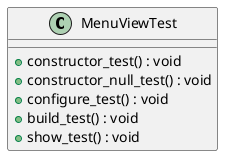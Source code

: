 @startuml
class MenuViewTest {
    + constructor_test() : void
    + constructor_null_test() : void
    + configure_test() : void
    + build_test() : void
    + show_test() : void
}
@enduml
